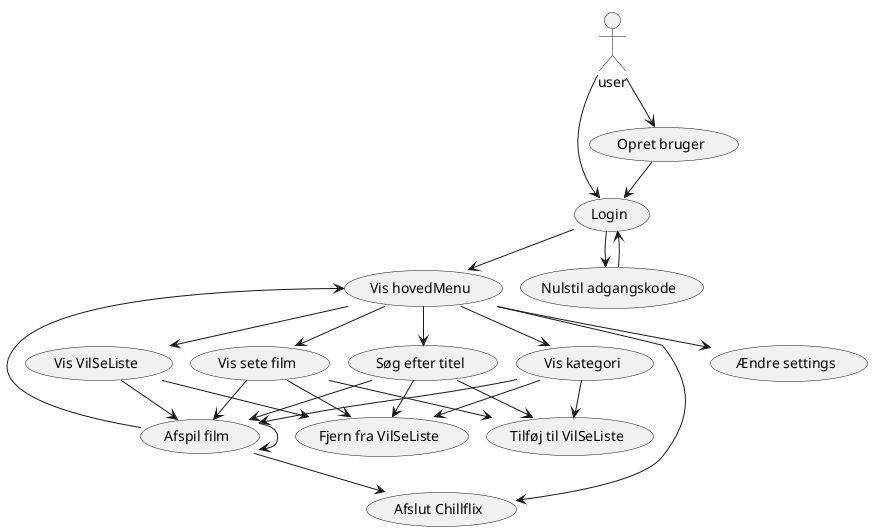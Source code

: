 @startuml
'https://plantuml.com/use-case-diagram
!pragma layout smetana
actor user

usecase "Opret bruger" as UC1
usecase "Login" as UC2
usecase "Søg efter titel" as UC3
usecase "Vis kategori" as UC4
usecase "Ændre settings" as UC5
usecase "Afspil film" as UC6
usecase "Tilføj til VilSeListe" as UC7
usecase "Afslut Chillflix" as UC8
usecase "Vis sete film" as UC9
usecase "Vis VilSeListe" as UC10
usecase "Fjern fra VilSeListe" as UC11
usecase "Vis hovedMenu" as UC12
usecase "Nulstil adgangskode" as UC13


user-->UC1
UC1-->UC2
user-->UC2
UC12-->UC3
UC12-->UC4
UC12-->UC5
UC2-->UC12
UC12-->UC9
UC12-->UC10
UC3-->UC6
UC3-->UC7
UC3-->UC11
UC4-->UC6
UC4-->UC7
UC4-->UC11
UC9-->UC6
UC9-->UC7
UC10-->UC6
UC10-->UC11
UC9-->UC11
UC12-->UC8
UC6-->UC8
UC6-->UC6
UC6-->UC12
UC2-->UC13
UC13-->UC2













@enduml
